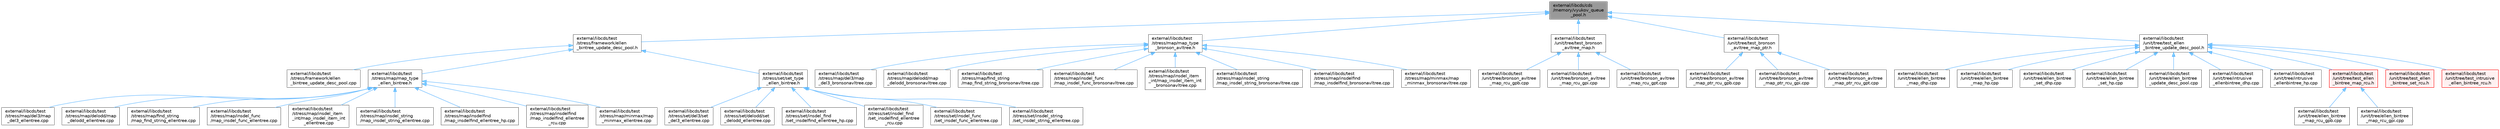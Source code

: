 digraph "external/libcds/cds/memory/vyukov_queue_pool.h"
{
 // LATEX_PDF_SIZE
  bgcolor="transparent";
  edge [fontname=Helvetica,fontsize=10,labelfontname=Helvetica,labelfontsize=10];
  node [fontname=Helvetica,fontsize=10,shape=box,height=0.2,width=0.4];
  Node1 [id="Node000001",label="external/libcds/cds\l/memory/vyukov_queue\l_pool.h",height=0.2,width=0.4,color="gray40", fillcolor="grey60", style="filled", fontcolor="black",tooltip=" "];
  Node1 -> Node2 [id="edge50_Node000001_Node000002",dir="back",color="steelblue1",style="solid",tooltip=" "];
  Node2 [id="Node000002",label="external/libcds/test\l/stress/framework/ellen\l_bintree_update_desc_pool.h",height=0.2,width=0.4,color="grey40", fillcolor="white", style="filled",URL="$ellen__bintree__update__desc__pool_8h.html",tooltip=" "];
  Node2 -> Node3 [id="edge51_Node000002_Node000003",dir="back",color="steelblue1",style="solid",tooltip=" "];
  Node3 [id="Node000003",label="external/libcds/test\l/stress/framework/ellen\l_bintree_update_desc_pool.cpp",height=0.2,width=0.4,color="grey40", fillcolor="white", style="filled",URL="$stress_2framework_2ellen__bintree__update__desc__pool_8cpp.html",tooltip=" "];
  Node2 -> Node4 [id="edge52_Node000002_Node000004",dir="back",color="steelblue1",style="solid",tooltip=" "];
  Node4 [id="Node000004",label="external/libcds/test\l/stress/map/map_type\l_ellen_bintree.h",height=0.2,width=0.4,color="grey40", fillcolor="white", style="filled",URL="$map__type__ellen__bintree_8h.html",tooltip=" "];
  Node4 -> Node5 [id="edge53_Node000004_Node000005",dir="back",color="steelblue1",style="solid",tooltip=" "];
  Node5 [id="Node000005",label="external/libcds/test\l/stress/map/del3/map\l_del3_ellentree.cpp",height=0.2,width=0.4,color="grey40", fillcolor="white", style="filled",URL="$map__del3__ellentree_8cpp.html",tooltip=" "];
  Node4 -> Node6 [id="edge54_Node000004_Node000006",dir="back",color="steelblue1",style="solid",tooltip=" "];
  Node6 [id="Node000006",label="external/libcds/test\l/stress/map/delodd/map\l_delodd_ellentree.cpp",height=0.2,width=0.4,color="grey40", fillcolor="white", style="filled",URL="$map__delodd__ellentree_8cpp.html",tooltip=" "];
  Node4 -> Node7 [id="edge55_Node000004_Node000007",dir="back",color="steelblue1",style="solid",tooltip=" "];
  Node7 [id="Node000007",label="external/libcds/test\l/stress/map/find_string\l/map_find_string_ellentree.cpp",height=0.2,width=0.4,color="grey40", fillcolor="white", style="filled",URL="$map__find__string__ellentree_8cpp.html",tooltip=" "];
  Node4 -> Node8 [id="edge56_Node000004_Node000008",dir="back",color="steelblue1",style="solid",tooltip=" "];
  Node8 [id="Node000008",label="external/libcds/test\l/stress/map/insdel_func\l/map_insdel_func_ellentree.cpp",height=0.2,width=0.4,color="grey40", fillcolor="white", style="filled",URL="$map__insdel__func__ellentree_8cpp.html",tooltip=" "];
  Node4 -> Node9 [id="edge57_Node000004_Node000009",dir="back",color="steelblue1",style="solid",tooltip=" "];
  Node9 [id="Node000009",label="external/libcds/test\l/stress/map/insdel_item\l_int/map_insdel_item_int\l_ellentree.cpp",height=0.2,width=0.4,color="grey40", fillcolor="white", style="filled",URL="$map__insdel__item__int__ellentree_8cpp.html",tooltip=" "];
  Node4 -> Node10 [id="edge58_Node000004_Node000010",dir="back",color="steelblue1",style="solid",tooltip=" "];
  Node10 [id="Node000010",label="external/libcds/test\l/stress/map/insdel_string\l/map_insdel_string_ellentree.cpp",height=0.2,width=0.4,color="grey40", fillcolor="white", style="filled",URL="$map__insdel__string__ellentree_8cpp.html",tooltip=" "];
  Node4 -> Node11 [id="edge59_Node000004_Node000011",dir="back",color="steelblue1",style="solid",tooltip=" "];
  Node11 [id="Node000011",label="external/libcds/test\l/stress/map/insdelfind\l/map_insdelfind_ellentree_hp.cpp",height=0.2,width=0.4,color="grey40", fillcolor="white", style="filled",URL="$map__insdelfind__ellentree__hp_8cpp.html",tooltip=" "];
  Node4 -> Node12 [id="edge60_Node000004_Node000012",dir="back",color="steelblue1",style="solid",tooltip=" "];
  Node12 [id="Node000012",label="external/libcds/test\l/stress/map/insdelfind\l/map_insdelfind_ellentree\l_rcu.cpp",height=0.2,width=0.4,color="grey40", fillcolor="white", style="filled",URL="$map__insdelfind__ellentree__rcu_8cpp.html",tooltip=" "];
  Node4 -> Node13 [id="edge61_Node000004_Node000013",dir="back",color="steelblue1",style="solid",tooltip=" "];
  Node13 [id="Node000013",label="external/libcds/test\l/stress/map/minmax/map\l_minmax_ellentree.cpp",height=0.2,width=0.4,color="grey40", fillcolor="white", style="filled",URL="$map__minmax__ellentree_8cpp.html",tooltip=" "];
  Node2 -> Node14 [id="edge62_Node000002_Node000014",dir="back",color="steelblue1",style="solid",tooltip=" "];
  Node14 [id="Node000014",label="external/libcds/test\l/stress/set/set_type\l_ellen_bintree.h",height=0.2,width=0.4,color="grey40", fillcolor="white", style="filled",URL="$set__type__ellen__bintree_8h.html",tooltip=" "];
  Node14 -> Node15 [id="edge63_Node000014_Node000015",dir="back",color="steelblue1",style="solid",tooltip=" "];
  Node15 [id="Node000015",label="external/libcds/test\l/stress/set/del3/set\l_del3_ellentree.cpp",height=0.2,width=0.4,color="grey40", fillcolor="white", style="filled",URL="$set__del3__ellentree_8cpp.html",tooltip=" "];
  Node14 -> Node16 [id="edge64_Node000014_Node000016",dir="back",color="steelblue1",style="solid",tooltip=" "];
  Node16 [id="Node000016",label="external/libcds/test\l/stress/set/delodd/set\l_delodd_ellentree.cpp",height=0.2,width=0.4,color="grey40", fillcolor="white", style="filled",URL="$set__delodd__ellentree_8cpp.html",tooltip=" "];
  Node14 -> Node17 [id="edge65_Node000014_Node000017",dir="back",color="steelblue1",style="solid",tooltip=" "];
  Node17 [id="Node000017",label="external/libcds/test\l/stress/set/insdel_find\l/set_insdelfind_ellentree_hp.cpp",height=0.2,width=0.4,color="grey40", fillcolor="white", style="filled",URL="$set__insdelfind__ellentree__hp_8cpp.html",tooltip=" "];
  Node14 -> Node18 [id="edge66_Node000014_Node000018",dir="back",color="steelblue1",style="solid",tooltip=" "];
  Node18 [id="Node000018",label="external/libcds/test\l/stress/set/insdel_find\l/set_insdelfind_ellentree\l_rcu.cpp",height=0.2,width=0.4,color="grey40", fillcolor="white", style="filled",URL="$set__insdelfind__ellentree__rcu_8cpp.html",tooltip=" "];
  Node14 -> Node19 [id="edge67_Node000014_Node000019",dir="back",color="steelblue1",style="solid",tooltip=" "];
  Node19 [id="Node000019",label="external/libcds/test\l/stress/set/insdel_func\l/set_insdel_func_ellentree.cpp",height=0.2,width=0.4,color="grey40", fillcolor="white", style="filled",URL="$set__insdel__func__ellentree_8cpp.html",tooltip=" "];
  Node14 -> Node20 [id="edge68_Node000014_Node000020",dir="back",color="steelblue1",style="solid",tooltip=" "];
  Node20 [id="Node000020",label="external/libcds/test\l/stress/set/insdel_string\l/set_insdel_string_ellentree.cpp",height=0.2,width=0.4,color="grey40", fillcolor="white", style="filled",URL="$set__insdel__string__ellentree_8cpp.html",tooltip=" "];
  Node1 -> Node21 [id="edge69_Node000001_Node000021",dir="back",color="steelblue1",style="solid",tooltip=" "];
  Node21 [id="Node000021",label="external/libcds/test\l/stress/map/map_type\l_bronson_avltree.h",height=0.2,width=0.4,color="grey40", fillcolor="white", style="filled",URL="$map__type__bronson__avltree_8h.html",tooltip=" "];
  Node21 -> Node22 [id="edge70_Node000021_Node000022",dir="back",color="steelblue1",style="solid",tooltip=" "];
  Node22 [id="Node000022",label="external/libcds/test\l/stress/map/del3/map\l_del3_bronsonavltree.cpp",height=0.2,width=0.4,color="grey40", fillcolor="white", style="filled",URL="$map__del3__bronsonavltree_8cpp.html",tooltip=" "];
  Node21 -> Node23 [id="edge71_Node000021_Node000023",dir="back",color="steelblue1",style="solid",tooltip=" "];
  Node23 [id="Node000023",label="external/libcds/test\l/stress/map/delodd/map\l_delodd_bronsonavltree.cpp",height=0.2,width=0.4,color="grey40", fillcolor="white", style="filled",URL="$map__delodd__bronsonavltree_8cpp.html",tooltip=" "];
  Node21 -> Node24 [id="edge72_Node000021_Node000024",dir="back",color="steelblue1",style="solid",tooltip=" "];
  Node24 [id="Node000024",label="external/libcds/test\l/stress/map/find_string\l/map_find_string_bronsonavltree.cpp",height=0.2,width=0.4,color="grey40", fillcolor="white", style="filled",URL="$map__find__string__bronsonavltree_8cpp.html",tooltip=" "];
  Node21 -> Node25 [id="edge73_Node000021_Node000025",dir="back",color="steelblue1",style="solid",tooltip=" "];
  Node25 [id="Node000025",label="external/libcds/test\l/stress/map/insdel_func\l/map_insdel_func_bronsonavltree.cpp",height=0.2,width=0.4,color="grey40", fillcolor="white", style="filled",URL="$map__insdel__func__bronsonavltree_8cpp.html",tooltip=" "];
  Node21 -> Node26 [id="edge74_Node000021_Node000026",dir="back",color="steelblue1",style="solid",tooltip=" "];
  Node26 [id="Node000026",label="external/libcds/test\l/stress/map/insdel_item\l_int/map_insdel_item_int\l_bronsonavltree.cpp",height=0.2,width=0.4,color="grey40", fillcolor="white", style="filled",URL="$map__insdel__item__int__bronsonavltree_8cpp.html",tooltip=" "];
  Node21 -> Node27 [id="edge75_Node000021_Node000027",dir="back",color="steelblue1",style="solid",tooltip=" "];
  Node27 [id="Node000027",label="external/libcds/test\l/stress/map/insdel_string\l/map_insdel_string_bronsonavltree.cpp",height=0.2,width=0.4,color="grey40", fillcolor="white", style="filled",URL="$map__insdel__string__bronsonavltree_8cpp.html",tooltip=" "];
  Node21 -> Node28 [id="edge76_Node000021_Node000028",dir="back",color="steelblue1",style="solid",tooltip=" "];
  Node28 [id="Node000028",label="external/libcds/test\l/stress/map/insdelfind\l/map_insdelfind_bronsonavltree.cpp",height=0.2,width=0.4,color="grey40", fillcolor="white", style="filled",URL="$map__insdelfind__bronsonavltree_8cpp.html",tooltip=" "];
  Node21 -> Node29 [id="edge77_Node000021_Node000029",dir="back",color="steelblue1",style="solid",tooltip=" "];
  Node29 [id="Node000029",label="external/libcds/test\l/stress/map/minmax/map\l_minmax_bronsonavltree.cpp",height=0.2,width=0.4,color="grey40", fillcolor="white", style="filled",URL="$map__minmax__bronsonavltree_8cpp.html",tooltip=" "];
  Node1 -> Node30 [id="edge78_Node000001_Node000030",dir="back",color="steelblue1",style="solid",tooltip=" "];
  Node30 [id="Node000030",label="external/libcds/test\l/unit/tree/test_bronson\l_avltree_map.h",height=0.2,width=0.4,color="grey40", fillcolor="white", style="filled",URL="$test__bronson__avltree__map_8h.html",tooltip=" "];
  Node30 -> Node31 [id="edge79_Node000030_Node000031",dir="back",color="steelblue1",style="solid",tooltip=" "];
  Node31 [id="Node000031",label="external/libcds/test\l/unit/tree/bronson_avltree\l_map_rcu_gpb.cpp",height=0.2,width=0.4,color="grey40", fillcolor="white", style="filled",URL="$bronson__avltree__map__rcu__gpb_8cpp.html",tooltip=" "];
  Node30 -> Node32 [id="edge80_Node000030_Node000032",dir="back",color="steelblue1",style="solid",tooltip=" "];
  Node32 [id="Node000032",label="external/libcds/test\l/unit/tree/bronson_avltree\l_map_rcu_gpi.cpp",height=0.2,width=0.4,color="grey40", fillcolor="white", style="filled",URL="$bronson__avltree__map__rcu__gpi_8cpp.html",tooltip=" "];
  Node30 -> Node33 [id="edge81_Node000030_Node000033",dir="back",color="steelblue1",style="solid",tooltip=" "];
  Node33 [id="Node000033",label="external/libcds/test\l/unit/tree/bronson_avltree\l_map_rcu_gpt.cpp",height=0.2,width=0.4,color="grey40", fillcolor="white", style="filled",URL="$bronson__avltree__map__rcu__gpt_8cpp.html",tooltip=" "];
  Node1 -> Node34 [id="edge82_Node000001_Node000034",dir="back",color="steelblue1",style="solid",tooltip=" "];
  Node34 [id="Node000034",label="external/libcds/test\l/unit/tree/test_bronson\l_avltree_map_ptr.h",height=0.2,width=0.4,color="grey40", fillcolor="white", style="filled",URL="$test__bronson__avltree__map__ptr_8h.html",tooltip=" "];
  Node34 -> Node35 [id="edge83_Node000034_Node000035",dir="back",color="steelblue1",style="solid",tooltip=" "];
  Node35 [id="Node000035",label="external/libcds/test\l/unit/tree/bronson_avltree\l_map_ptr_rcu_gpb.cpp",height=0.2,width=0.4,color="grey40", fillcolor="white", style="filled",URL="$bronson__avltree__map__ptr__rcu__gpb_8cpp.html",tooltip=" "];
  Node34 -> Node36 [id="edge84_Node000034_Node000036",dir="back",color="steelblue1",style="solid",tooltip=" "];
  Node36 [id="Node000036",label="external/libcds/test\l/unit/tree/bronson_avltree\l_map_ptr_rcu_gpi.cpp",height=0.2,width=0.4,color="grey40", fillcolor="white", style="filled",URL="$bronson__avltree__map__ptr__rcu__gpi_8cpp.html",tooltip=" "];
  Node34 -> Node37 [id="edge85_Node000034_Node000037",dir="back",color="steelblue1",style="solid",tooltip=" "];
  Node37 [id="Node000037",label="external/libcds/test\l/unit/tree/bronson_avltree\l_map_ptr_rcu_gpt.cpp",height=0.2,width=0.4,color="grey40", fillcolor="white", style="filled",URL="$bronson__avltree__map__ptr__rcu__gpt_8cpp.html",tooltip=" "];
  Node1 -> Node38 [id="edge86_Node000001_Node000038",dir="back",color="steelblue1",style="solid",tooltip=" "];
  Node38 [id="Node000038",label="external/libcds/test\l/unit/tree/test_ellen\l_bintree_update_desc_pool.h",height=0.2,width=0.4,color="grey40", fillcolor="white", style="filled",URL="$test__ellen__bintree__update__desc__pool_8h.html",tooltip=" "];
  Node38 -> Node39 [id="edge87_Node000038_Node000039",dir="back",color="steelblue1",style="solid",tooltip=" "];
  Node39 [id="Node000039",label="external/libcds/test\l/unit/tree/ellen_bintree\l_map_dhp.cpp",height=0.2,width=0.4,color="grey40", fillcolor="white", style="filled",URL="$ellen__bintree__map__dhp_8cpp.html",tooltip=" "];
  Node38 -> Node40 [id="edge88_Node000038_Node000040",dir="back",color="steelblue1",style="solid",tooltip=" "];
  Node40 [id="Node000040",label="external/libcds/test\l/unit/tree/ellen_bintree\l_map_hp.cpp",height=0.2,width=0.4,color="grey40", fillcolor="white", style="filled",URL="$ellen__bintree__map__hp_8cpp.html",tooltip=" "];
  Node38 -> Node41 [id="edge89_Node000038_Node000041",dir="back",color="steelblue1",style="solid",tooltip=" "];
  Node41 [id="Node000041",label="external/libcds/test\l/unit/tree/ellen_bintree\l_set_dhp.cpp",height=0.2,width=0.4,color="grey40", fillcolor="white", style="filled",URL="$ellen__bintree__set__dhp_8cpp.html",tooltip=" "];
  Node38 -> Node42 [id="edge90_Node000038_Node000042",dir="back",color="steelblue1",style="solid",tooltip=" "];
  Node42 [id="Node000042",label="external/libcds/test\l/unit/tree/ellen_bintree\l_set_hp.cpp",height=0.2,width=0.4,color="grey40", fillcolor="white", style="filled",URL="$ellen__bintree__set__hp_8cpp.html",tooltip=" "];
  Node38 -> Node43 [id="edge91_Node000038_Node000043",dir="back",color="steelblue1",style="solid",tooltip=" "];
  Node43 [id="Node000043",label="external/libcds/test\l/unit/tree/ellen_bintree\l_update_desc_pool.cpp",height=0.2,width=0.4,color="grey40", fillcolor="white", style="filled",URL="$unit_2tree_2ellen__bintree__update__desc__pool_8cpp.html",tooltip=" "];
  Node38 -> Node44 [id="edge92_Node000038_Node000044",dir="back",color="steelblue1",style="solid",tooltip=" "];
  Node44 [id="Node000044",label="external/libcds/test\l/unit/tree/intrusive\l_ellenbintree_dhp.cpp",height=0.2,width=0.4,color="grey40", fillcolor="white", style="filled",URL="$intrusive__ellenbintree__dhp_8cpp.html",tooltip=" "];
  Node38 -> Node45 [id="edge93_Node000038_Node000045",dir="back",color="steelblue1",style="solid",tooltip=" "];
  Node45 [id="Node000045",label="external/libcds/test\l/unit/tree/intrusive\l_ellenbintree_hp.cpp",height=0.2,width=0.4,color="grey40", fillcolor="white", style="filled",URL="$intrusive__ellenbintree__hp_8cpp.html",tooltip=" "];
  Node38 -> Node46 [id="edge94_Node000038_Node000046",dir="back",color="steelblue1",style="solid",tooltip=" "];
  Node46 [id="Node000046",label="external/libcds/test\l/unit/tree/test_ellen\l_bintree_map_rcu.h",height=0.2,width=0.4,color="red", fillcolor="#FFF0F0", style="filled",URL="$test__ellen__bintree__map__rcu_8h.html",tooltip=" "];
  Node46 -> Node47 [id="edge95_Node000046_Node000047",dir="back",color="steelblue1",style="solid",tooltip=" "];
  Node47 [id="Node000047",label="external/libcds/test\l/unit/tree/ellen_bintree\l_map_rcu_gpb.cpp",height=0.2,width=0.4,color="grey40", fillcolor="white", style="filled",URL="$ellen__bintree__map__rcu__gpb_8cpp.html",tooltip=" "];
  Node46 -> Node48 [id="edge96_Node000046_Node000048",dir="back",color="steelblue1",style="solid",tooltip=" "];
  Node48 [id="Node000048",label="external/libcds/test\l/unit/tree/ellen_bintree\l_map_rcu_gpi.cpp",height=0.2,width=0.4,color="grey40", fillcolor="white", style="filled",URL="$ellen__bintree__map__rcu__gpi_8cpp.html",tooltip=" "];
  Node38 -> Node50 [id="edge97_Node000038_Node000050",dir="back",color="steelblue1",style="solid",tooltip=" "];
  Node50 [id="Node000050",label="external/libcds/test\l/unit/tree/test_ellen\l_bintree_set_rcu.h",height=0.2,width=0.4,color="red", fillcolor="#FFF0F0", style="filled",URL="$test__ellen__bintree__set__rcu_8h.html",tooltip=" "];
  Node38 -> Node54 [id="edge98_Node000038_Node000054",dir="back",color="steelblue1",style="solid",tooltip=" "];
  Node54 [id="Node000054",label="external/libcds/test\l/unit/tree/test_intrusive\l_ellen_bintree_rcu.h",height=0.2,width=0.4,color="red", fillcolor="#FFF0F0", style="filled",URL="$test__intrusive__ellen__bintree__rcu_8h.html",tooltip=" "];
}
